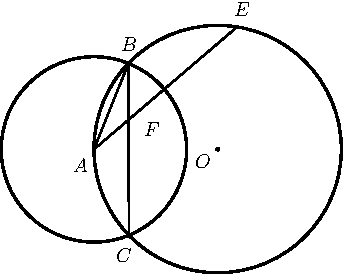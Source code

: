 import graph; size(6cm); real lsf=0.5; pen dps=linewidth(0.7)+fontsize(10); defaultpen(dps); pen ds=black; real xmin=-7.871280835455922,xmax=7.412337153550897,ymin=-5.562266419298431,ymax=7.92327886511935; 
pair A=(-1.141347904903128,0.006867529227005287), O=(0.6567211348806565,0.011758964927585325), B=(-0.6398797168380455,1.2575127244220246), C=(-0.6330827225356396,-1.2410308048926488), F=(-0.6376498164701859,0.4378117084656398); 
draw(circle(O,1.7980756930597201),linewidth(1.2)); draw(circle(A,1.3474359902814177),linewidth(1.2)); draw(A--(0.9397962989915085,1.787412267077475),linewidth(0.8)); draw(B--A,linewidth(0.8)); draw(B--C,linewidth(0.8)); 
dot(A,linewidth(1.pt)+ds); label("$A$",(-1.475279357703488,-0.3478555759902222),NE*lsf); dot(O,linewidth(2.pt)+ds); label("$O$",(0.29710659396284883,-0.29648207014482114),NE*lsf); dot(B,linewidth(1.pt)+ds); label("$B$",(-0.7817370287905736,1.3988436227534142),NE*lsf); dot(C,linewidth(1.pt)+ds); label("$C$",(-0.8587972875586752,-1.6578799750479494),NE*lsf); dot((0.9397962989915085,1.787412267077475),linewidth(1.pt)+ds); label("$E$",(0.8622151582622606,1.9125786812074248),NE*lsf); dot(F,linewidth(1.pt)+ds); label("$F$",(-0.44780924079546663,0.1658794824637885),NE*lsf); 
clip((xmin,ymin)--(xmin,ymax)--(xmax,ymax)--(xmax,ymin)--cycle); 
